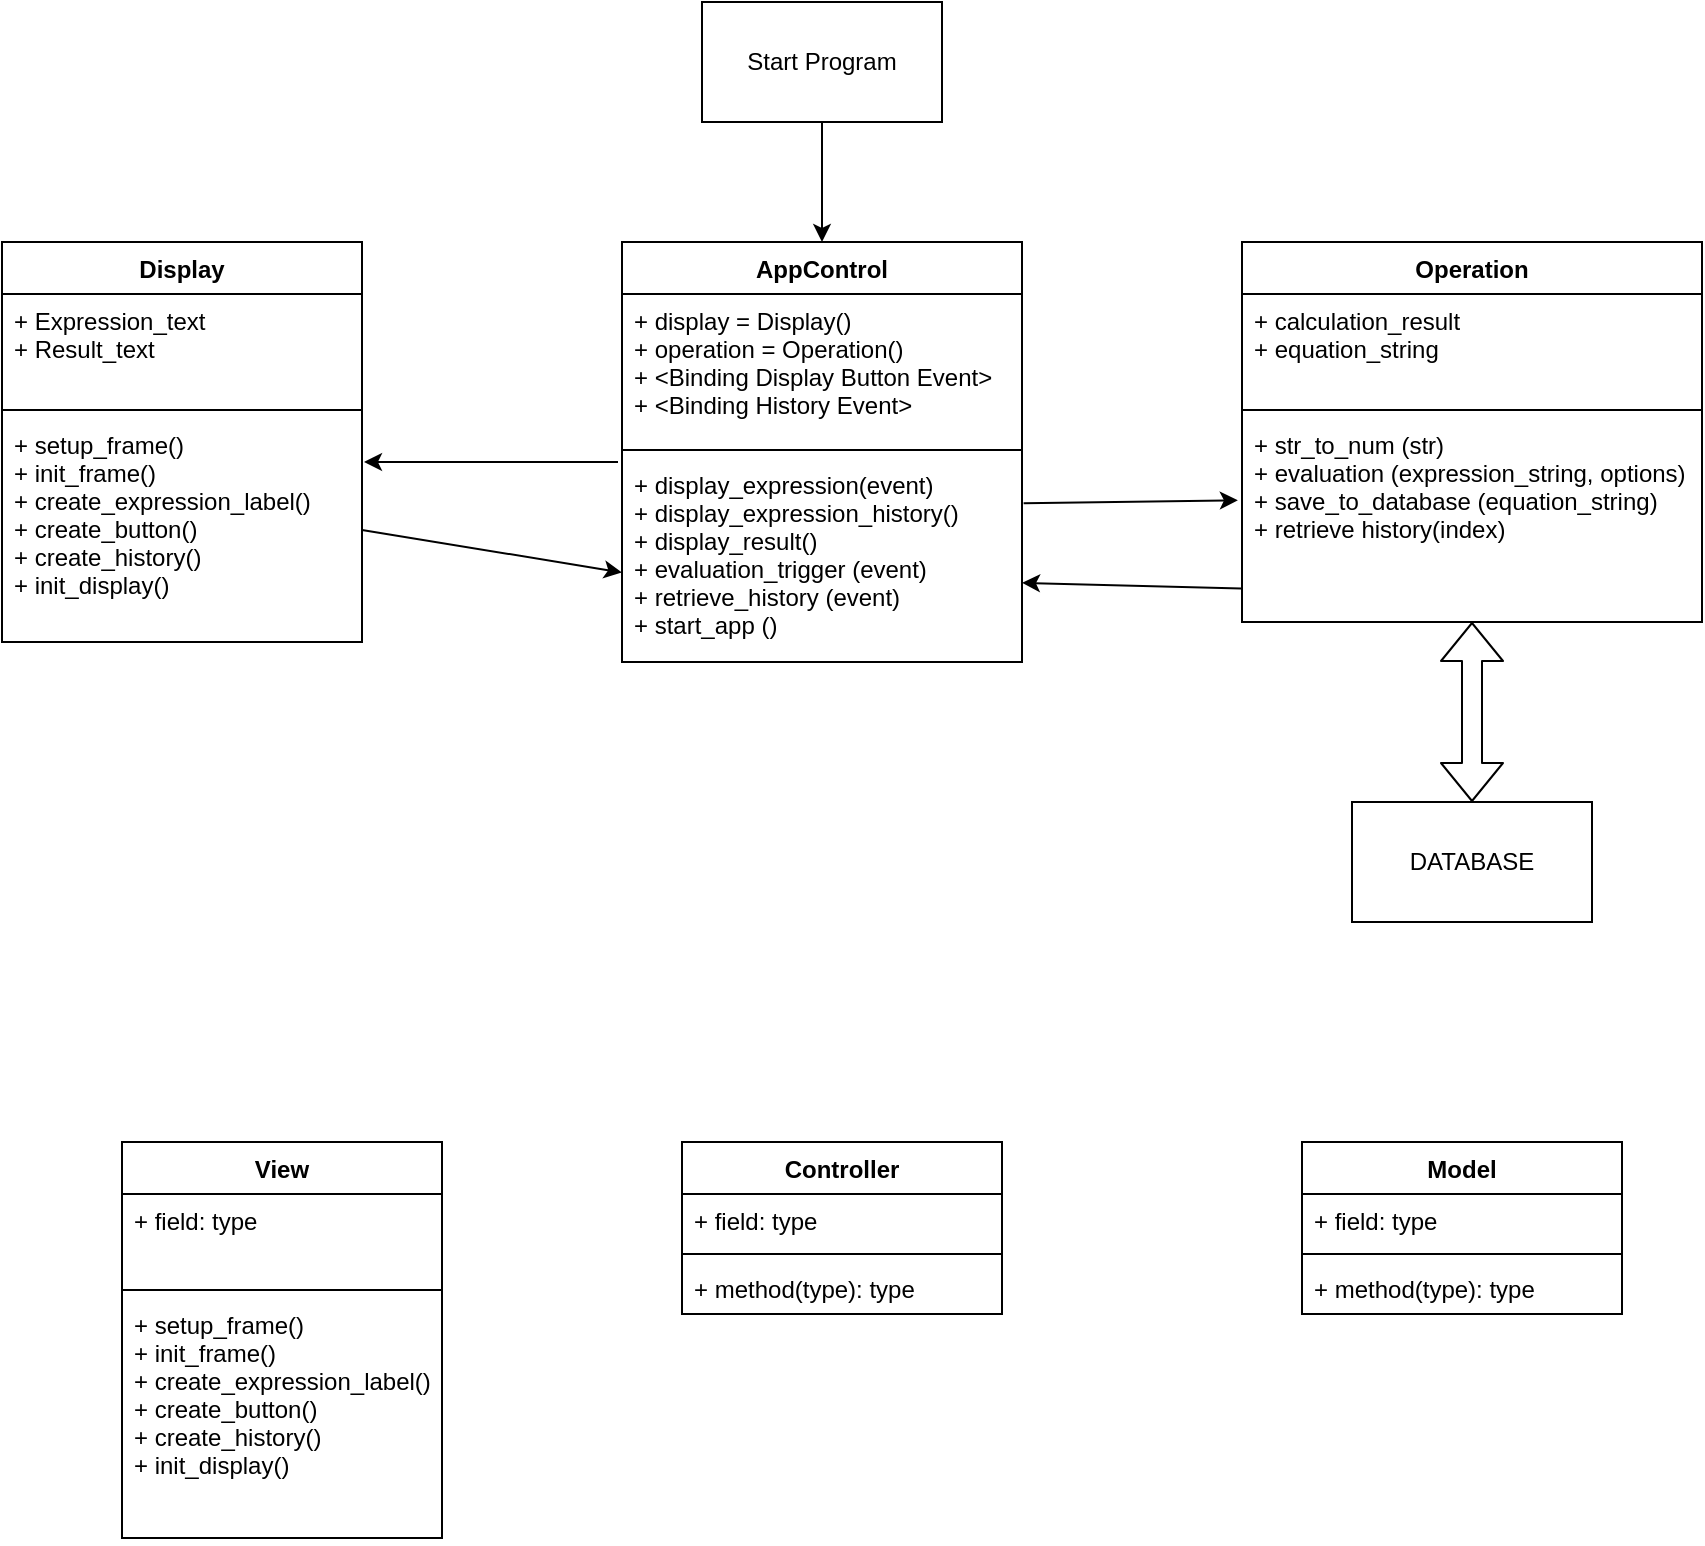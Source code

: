 <mxfile version="14.9.6" type="device"><diagram id="C5RBs43oDa-KdzZeNtuy" name="Page-1"><mxGraphModel dx="1091" dy="592" grid="1" gridSize="10" guides="1" tooltips="1" connect="1" arrows="1" fold="1" page="1" pageScale="1" pageWidth="827" pageHeight="1169" math="0" shadow="0"><root><mxCell id="WIyWlLk6GJQsqaUBKTNV-0"/><mxCell id="WIyWlLk6GJQsqaUBKTNV-1" parent="WIyWlLk6GJQsqaUBKTNV-0"/><mxCell id="__0qerwWPAZC6GgXwkwZ-0" value="Display" style="swimlane;fontStyle=1;align=center;verticalAlign=top;childLayout=stackLayout;horizontal=1;startSize=26;horizontalStack=0;resizeParent=1;resizeParentMax=0;resizeLast=0;collapsible=1;marginBottom=0;" vertex="1" parent="WIyWlLk6GJQsqaUBKTNV-1"><mxGeometry x="90" y="200" width="180" height="200" as="geometry"/></mxCell><mxCell id="__0qerwWPAZC6GgXwkwZ-1" value="+ Expression_text    &#10;+ Result_text&#10;" style="text;strokeColor=none;fillColor=none;align=left;verticalAlign=top;spacingLeft=4;spacingRight=4;overflow=hidden;rotatable=0;points=[[0,0.5],[1,0.5]];portConstraint=eastwest;" vertex="1" parent="__0qerwWPAZC6GgXwkwZ-0"><mxGeometry y="26" width="180" height="54" as="geometry"/></mxCell><mxCell id="__0qerwWPAZC6GgXwkwZ-2" value="" style="line;strokeWidth=1;fillColor=none;align=left;verticalAlign=middle;spacingTop=-1;spacingLeft=3;spacingRight=3;rotatable=0;labelPosition=right;points=[];portConstraint=eastwest;" vertex="1" parent="__0qerwWPAZC6GgXwkwZ-0"><mxGeometry y="80" width="180" height="8" as="geometry"/></mxCell><mxCell id="__0qerwWPAZC6GgXwkwZ-3" value="+ setup_frame()&#10;+ init_frame()&#10;+ create_expression_label()&#10;+ create_button()&#10;+ create_history()&#10;+ init_display()&#10;" style="text;strokeColor=none;fillColor=none;align=left;verticalAlign=top;spacingLeft=4;spacingRight=4;overflow=hidden;rotatable=0;points=[[0,0.5],[1,0.5]];portConstraint=eastwest;" vertex="1" parent="__0qerwWPAZC6GgXwkwZ-0"><mxGeometry y="88" width="180" height="112" as="geometry"/></mxCell><mxCell id="__0qerwWPAZC6GgXwkwZ-8" value="AppControl" style="swimlane;fontStyle=1;align=center;verticalAlign=top;childLayout=stackLayout;horizontal=1;startSize=26;horizontalStack=0;resizeParent=1;resizeParentMax=0;resizeLast=0;collapsible=1;marginBottom=0;" vertex="1" parent="WIyWlLk6GJQsqaUBKTNV-1"><mxGeometry x="400" y="200" width="200" height="210" as="geometry"/></mxCell><mxCell id="__0qerwWPAZC6GgXwkwZ-9" value="+ display = Display()&#10;+ operation = Operation()&#10;+ &lt;Binding Display Button Event&gt;&#10;+ &lt;Binding History Event&gt;" style="text;strokeColor=none;fillColor=none;align=left;verticalAlign=top;spacingLeft=4;spacingRight=4;overflow=hidden;rotatable=0;points=[[0,0.5],[1,0.5]];portConstraint=eastwest;" vertex="1" parent="__0qerwWPAZC6GgXwkwZ-8"><mxGeometry y="26" width="200" height="74" as="geometry"/></mxCell><mxCell id="__0qerwWPAZC6GgXwkwZ-10" value="" style="line;strokeWidth=1;fillColor=none;align=left;verticalAlign=middle;spacingTop=-1;spacingLeft=3;spacingRight=3;rotatable=0;labelPosition=right;points=[];portConstraint=eastwest;" vertex="1" parent="__0qerwWPAZC6GgXwkwZ-8"><mxGeometry y="100" width="200" height="8" as="geometry"/></mxCell><mxCell id="__0qerwWPAZC6GgXwkwZ-11" value="+ display_expression(event)&#10;+ display_expression_history()&#10;+ display_result() &#10;+ evaluation_trigger (event)&#10;+ retrieve_history (event)&#10;+ start_app ()" style="text;strokeColor=none;fillColor=none;align=left;verticalAlign=top;spacingLeft=4;spacingRight=4;overflow=hidden;rotatable=0;points=[[0,0.5],[1,0.5]];portConstraint=eastwest;" vertex="1" parent="__0qerwWPAZC6GgXwkwZ-8"><mxGeometry y="108" width="200" height="102" as="geometry"/></mxCell><mxCell id="__0qerwWPAZC6GgXwkwZ-13" value="Operation" style="swimlane;fontStyle=1;align=center;verticalAlign=top;childLayout=stackLayout;horizontal=1;startSize=26;horizontalStack=0;resizeParent=1;resizeParentMax=0;resizeLast=0;collapsible=1;marginBottom=0;" vertex="1" parent="WIyWlLk6GJQsqaUBKTNV-1"><mxGeometry x="710" y="200" width="230" height="190" as="geometry"/></mxCell><mxCell id="__0qerwWPAZC6GgXwkwZ-14" value="+ calculation_result&#10;+ equation_string" style="text;strokeColor=none;fillColor=none;align=left;verticalAlign=top;spacingLeft=4;spacingRight=4;overflow=hidden;rotatable=0;points=[[0,0.5],[1,0.5]];portConstraint=eastwest;" vertex="1" parent="__0qerwWPAZC6GgXwkwZ-13"><mxGeometry y="26" width="230" height="54" as="geometry"/></mxCell><mxCell id="__0qerwWPAZC6GgXwkwZ-15" value="" style="line;strokeWidth=1;fillColor=none;align=left;verticalAlign=middle;spacingTop=-1;spacingLeft=3;spacingRight=3;rotatable=0;labelPosition=right;points=[];portConstraint=eastwest;" vertex="1" parent="__0qerwWPAZC6GgXwkwZ-13"><mxGeometry y="80" width="230" height="8" as="geometry"/></mxCell><mxCell id="__0qerwWPAZC6GgXwkwZ-16" value="+ str_to_num (str)&#10;+ evaluation (expression_string, options)&#10;+ save_to_database (equation_string)&#10;+ retrieve history(index)" style="text;strokeColor=none;fillColor=none;align=left;verticalAlign=top;spacingLeft=4;spacingRight=4;overflow=hidden;rotatable=0;points=[[0,0.5],[1,0.5]];portConstraint=eastwest;" vertex="1" parent="__0qerwWPAZC6GgXwkwZ-13"><mxGeometry y="88" width="230" height="102" as="geometry"/></mxCell><mxCell id="__0qerwWPAZC6GgXwkwZ-17" value="Start Program" style="rounded=0;whiteSpace=wrap;html=1;" vertex="1" parent="WIyWlLk6GJQsqaUBKTNV-1"><mxGeometry x="440" y="80" width="120" height="60" as="geometry"/></mxCell><mxCell id="__0qerwWPAZC6GgXwkwZ-18" value="" style="endArrow=classic;html=1;exitX=0.5;exitY=1;exitDx=0;exitDy=0;entryX=0.5;entryY=0;entryDx=0;entryDy=0;" edge="1" parent="WIyWlLk6GJQsqaUBKTNV-1" source="__0qerwWPAZC6GgXwkwZ-17" target="__0qerwWPAZC6GgXwkwZ-8"><mxGeometry width="50" height="50" relative="1" as="geometry"><mxPoint x="420" y="340" as="sourcePoint"/><mxPoint x="470" y="290" as="targetPoint"/></mxGeometry></mxCell><mxCell id="__0qerwWPAZC6GgXwkwZ-21" value="DATABASE" style="rounded=0;whiteSpace=wrap;html=1;" vertex="1" parent="WIyWlLk6GJQsqaUBKTNV-1"><mxGeometry x="765" y="480" width="120" height="60" as="geometry"/></mxCell><mxCell id="__0qerwWPAZC6GgXwkwZ-22" value="" style="endArrow=classic;html=1;" edge="1" parent="WIyWlLk6GJQsqaUBKTNV-1"><mxGeometry width="50" height="50" relative="1" as="geometry"><mxPoint x="398" y="310" as="sourcePoint"/><mxPoint x="271" y="310" as="targetPoint"/></mxGeometry></mxCell><mxCell id="__0qerwWPAZC6GgXwkwZ-24" value="" style="endArrow=classic;html=1;exitX=1;exitY=0.5;exitDx=0;exitDy=0;entryX=0;entryY=0.561;entryDx=0;entryDy=0;entryPerimeter=0;" edge="1" parent="WIyWlLk6GJQsqaUBKTNV-1" source="__0qerwWPAZC6GgXwkwZ-3" target="__0qerwWPAZC6GgXwkwZ-11"><mxGeometry width="50" height="50" relative="1" as="geometry"><mxPoint x="530" y="230" as="sourcePoint"/><mxPoint x="580" y="180" as="targetPoint"/></mxGeometry></mxCell><mxCell id="__0qerwWPAZC6GgXwkwZ-25" value="" style="endArrow=classic;html=1;exitX=1.004;exitY=0.222;exitDx=0;exitDy=0;exitPerimeter=0;entryX=-0.009;entryY=0.403;entryDx=0;entryDy=0;entryPerimeter=0;" edge="1" parent="WIyWlLk6GJQsqaUBKTNV-1" source="__0qerwWPAZC6GgXwkwZ-11" target="__0qerwWPAZC6GgXwkwZ-16"><mxGeometry width="50" height="50" relative="1" as="geometry"><mxPoint x="530" y="230" as="sourcePoint"/><mxPoint x="580" y="180" as="targetPoint"/></mxGeometry></mxCell><mxCell id="__0qerwWPAZC6GgXwkwZ-26" value="" style="endArrow=classic;html=1;exitX=-0.002;exitY=0.836;exitDx=0;exitDy=0;exitPerimeter=0;entryX=1;entryY=0.612;entryDx=0;entryDy=0;entryPerimeter=0;" edge="1" parent="WIyWlLk6GJQsqaUBKTNV-1" source="__0qerwWPAZC6GgXwkwZ-16" target="__0qerwWPAZC6GgXwkwZ-11"><mxGeometry width="50" height="50" relative="1" as="geometry"><mxPoint x="530" y="470" as="sourcePoint"/><mxPoint x="580" y="420" as="targetPoint"/></mxGeometry></mxCell><mxCell id="__0qerwWPAZC6GgXwkwZ-27" value="" style="shape=flexArrow;endArrow=classic;startArrow=classic;html=1;entryX=0.5;entryY=0;entryDx=0;entryDy=0;" edge="1" parent="WIyWlLk6GJQsqaUBKTNV-1" source="__0qerwWPAZC6GgXwkwZ-16" target="__0qerwWPAZC6GgXwkwZ-21"><mxGeometry width="100" height="100" relative="1" as="geometry"><mxPoint x="510" y="490" as="sourcePoint"/><mxPoint x="610" y="390" as="targetPoint"/></mxGeometry></mxCell><mxCell id="__0qerwWPAZC6GgXwkwZ-28" value="Controller" style="swimlane;fontStyle=1;align=center;verticalAlign=top;childLayout=stackLayout;horizontal=1;startSize=26;horizontalStack=0;resizeParent=1;resizeParentMax=0;resizeLast=0;collapsible=1;marginBottom=0;" vertex="1" parent="WIyWlLk6GJQsqaUBKTNV-1"><mxGeometry x="430" y="650" width="160" height="86" as="geometry"/></mxCell><mxCell id="__0qerwWPAZC6GgXwkwZ-29" value="+ field: type" style="text;strokeColor=none;fillColor=none;align=left;verticalAlign=top;spacingLeft=4;spacingRight=4;overflow=hidden;rotatable=0;points=[[0,0.5],[1,0.5]];portConstraint=eastwest;" vertex="1" parent="__0qerwWPAZC6GgXwkwZ-28"><mxGeometry y="26" width="160" height="26" as="geometry"/></mxCell><mxCell id="__0qerwWPAZC6GgXwkwZ-30" value="" style="line;strokeWidth=1;fillColor=none;align=left;verticalAlign=middle;spacingTop=-1;spacingLeft=3;spacingRight=3;rotatable=0;labelPosition=right;points=[];portConstraint=eastwest;" vertex="1" parent="__0qerwWPAZC6GgXwkwZ-28"><mxGeometry y="52" width="160" height="8" as="geometry"/></mxCell><mxCell id="__0qerwWPAZC6GgXwkwZ-31" value="+ method(type): type" style="text;strokeColor=none;fillColor=none;align=left;verticalAlign=top;spacingLeft=4;spacingRight=4;overflow=hidden;rotatable=0;points=[[0,0.5],[1,0.5]];portConstraint=eastwest;" vertex="1" parent="__0qerwWPAZC6GgXwkwZ-28"><mxGeometry y="60" width="160" height="26" as="geometry"/></mxCell><mxCell id="__0qerwWPAZC6GgXwkwZ-32" value="View" style="swimlane;fontStyle=1;align=center;verticalAlign=top;childLayout=stackLayout;horizontal=1;startSize=26;horizontalStack=0;resizeParent=1;resizeParentMax=0;resizeLast=0;collapsible=1;marginBottom=0;" vertex="1" parent="WIyWlLk6GJQsqaUBKTNV-1"><mxGeometry x="150" y="650" width="160" height="198" as="geometry"/></mxCell><mxCell id="__0qerwWPAZC6GgXwkwZ-33" value="+ field: type" style="text;strokeColor=none;fillColor=none;align=left;verticalAlign=top;spacingLeft=4;spacingRight=4;overflow=hidden;rotatable=0;points=[[0,0.5],[1,0.5]];portConstraint=eastwest;" vertex="1" parent="__0qerwWPAZC6GgXwkwZ-32"><mxGeometry y="26" width="160" height="44" as="geometry"/></mxCell><mxCell id="__0qerwWPAZC6GgXwkwZ-34" value="" style="line;strokeWidth=1;fillColor=none;align=left;verticalAlign=middle;spacingTop=-1;spacingLeft=3;spacingRight=3;rotatable=0;labelPosition=right;points=[];portConstraint=eastwest;" vertex="1" parent="__0qerwWPAZC6GgXwkwZ-32"><mxGeometry y="70" width="160" height="8" as="geometry"/></mxCell><mxCell id="__0qerwWPAZC6GgXwkwZ-35" value="+ setup_frame()&#10;+ init_frame()&#10;+ create_expression_label()&#10;+ create_button()&#10;+ create_history()&#10;+ init_display()&#10;" style="text;strokeColor=none;fillColor=none;align=left;verticalAlign=top;spacingLeft=4;spacingRight=4;overflow=hidden;rotatable=0;points=[[0,0.5],[1,0.5]];portConstraint=eastwest;" vertex="1" parent="__0qerwWPAZC6GgXwkwZ-32"><mxGeometry y="78" width="160" height="120" as="geometry"/></mxCell><mxCell id="__0qerwWPAZC6GgXwkwZ-36" value="Model" style="swimlane;fontStyle=1;align=center;verticalAlign=top;childLayout=stackLayout;horizontal=1;startSize=26;horizontalStack=0;resizeParent=1;resizeParentMax=0;resizeLast=0;collapsible=1;marginBottom=0;" vertex="1" parent="WIyWlLk6GJQsqaUBKTNV-1"><mxGeometry x="740" y="650" width="160" height="86" as="geometry"/></mxCell><mxCell id="__0qerwWPAZC6GgXwkwZ-37" value="+ field: type" style="text;strokeColor=none;fillColor=none;align=left;verticalAlign=top;spacingLeft=4;spacingRight=4;overflow=hidden;rotatable=0;points=[[0,0.5],[1,0.5]];portConstraint=eastwest;" vertex="1" parent="__0qerwWPAZC6GgXwkwZ-36"><mxGeometry y="26" width="160" height="26" as="geometry"/></mxCell><mxCell id="__0qerwWPAZC6GgXwkwZ-38" value="" style="line;strokeWidth=1;fillColor=none;align=left;verticalAlign=middle;spacingTop=-1;spacingLeft=3;spacingRight=3;rotatable=0;labelPosition=right;points=[];portConstraint=eastwest;" vertex="1" parent="__0qerwWPAZC6GgXwkwZ-36"><mxGeometry y="52" width="160" height="8" as="geometry"/></mxCell><mxCell id="__0qerwWPAZC6GgXwkwZ-39" value="+ method(type): type" style="text;strokeColor=none;fillColor=none;align=left;verticalAlign=top;spacingLeft=4;spacingRight=4;overflow=hidden;rotatable=0;points=[[0,0.5],[1,0.5]];portConstraint=eastwest;" vertex="1" parent="__0qerwWPAZC6GgXwkwZ-36"><mxGeometry y="60" width="160" height="26" as="geometry"/></mxCell></root></mxGraphModel></diagram></mxfile>